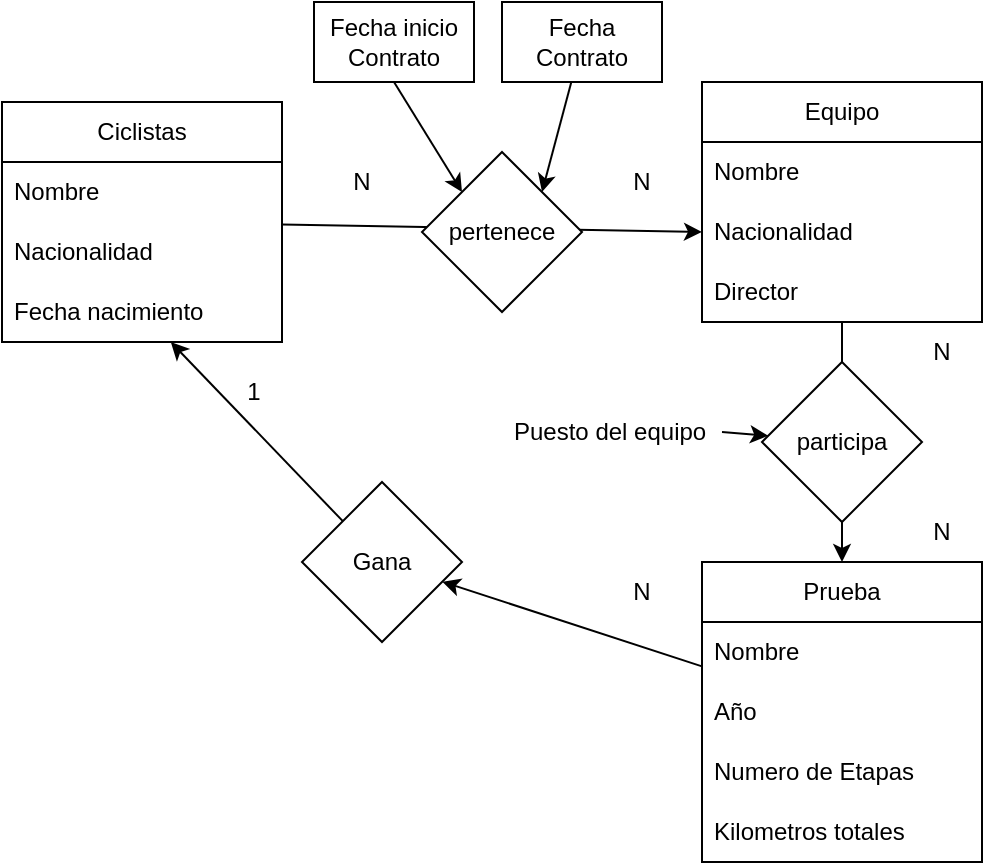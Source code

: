 <mxfile>
    <diagram id="9gbMqu-VR9pyEoC8TWno" name="Page-1">
        <mxGraphModel dx="875" dy="719" grid="1" gridSize="10" guides="1" tooltips="1" connect="1" arrows="1" fold="1" page="1" pageScale="1" pageWidth="1100" pageHeight="850" math="0" shadow="0">
            <root>
                <mxCell id="0"/>
                <mxCell id="1" parent="0"/>
                <mxCell id="85" style="edgeStyle=none;html=1;entryX=0;entryY=0.5;entryDx=0;entryDy=0;" edge="1" parent="1" source="43" target="77">
                    <mxGeometry relative="1" as="geometry"/>
                </mxCell>
                <mxCell id="43" value="Ciclistas" style="swimlane;fontStyle=0;childLayout=stackLayout;horizontal=1;startSize=30;horizontalStack=0;resizeParent=1;resizeParentMax=0;resizeLast=0;collapsible=1;marginBottom=0;whiteSpace=wrap;html=1;" parent="1" vertex="1">
                    <mxGeometry x="50" y="180" width="140" height="120" as="geometry"/>
                </mxCell>
                <mxCell id="44" value="Nombre" style="text;strokeColor=none;fillColor=none;align=left;verticalAlign=middle;spacingLeft=4;spacingRight=4;overflow=hidden;points=[[0,0.5],[1,0.5]];portConstraint=eastwest;rotatable=0;whiteSpace=wrap;html=1;" parent="43" vertex="1">
                    <mxGeometry y="30" width="140" height="30" as="geometry"/>
                </mxCell>
                <mxCell id="73" value="Nacionalidad" style="text;strokeColor=none;fillColor=none;align=left;verticalAlign=middle;spacingLeft=4;spacingRight=4;overflow=hidden;points=[[0,0.5],[1,0.5]];portConstraint=eastwest;rotatable=0;whiteSpace=wrap;html=1;" vertex="1" parent="43">
                    <mxGeometry y="60" width="140" height="30" as="geometry"/>
                </mxCell>
                <mxCell id="74" value="Fecha nacimiento" style="text;strokeColor=none;fillColor=none;align=left;verticalAlign=middle;spacingLeft=4;spacingRight=4;overflow=hidden;points=[[0,0.5],[1,0.5]];portConstraint=eastwest;rotatable=0;whiteSpace=wrap;html=1;" vertex="1" parent="43">
                    <mxGeometry y="90" width="140" height="30" as="geometry"/>
                </mxCell>
                <mxCell id="93" style="edgeStyle=none;html=1;" edge="1" parent="1" source="75" target="81">
                    <mxGeometry relative="1" as="geometry"/>
                </mxCell>
                <mxCell id="75" value="Equipo" style="swimlane;fontStyle=0;childLayout=stackLayout;horizontal=1;startSize=30;horizontalStack=0;resizeParent=1;resizeParentMax=0;resizeLast=0;collapsible=1;marginBottom=0;whiteSpace=wrap;html=1;" vertex="1" parent="1">
                    <mxGeometry x="400" y="170" width="140" height="120" as="geometry"/>
                </mxCell>
                <mxCell id="76" value="Nombre" style="text;strokeColor=none;fillColor=none;align=left;verticalAlign=middle;spacingLeft=4;spacingRight=4;overflow=hidden;points=[[0,0.5],[1,0.5]];portConstraint=eastwest;rotatable=0;whiteSpace=wrap;html=1;" vertex="1" parent="75">
                    <mxGeometry y="30" width="140" height="30" as="geometry"/>
                </mxCell>
                <mxCell id="77" value="Nacionalidad" style="text;strokeColor=none;fillColor=none;align=left;verticalAlign=middle;spacingLeft=4;spacingRight=4;overflow=hidden;points=[[0,0.5],[1,0.5]];portConstraint=eastwest;rotatable=0;whiteSpace=wrap;html=1;" vertex="1" parent="75">
                    <mxGeometry y="60" width="140" height="30" as="geometry"/>
                </mxCell>
                <mxCell id="79" value="Director" style="text;strokeColor=none;fillColor=none;align=left;verticalAlign=middle;spacingLeft=4;spacingRight=4;overflow=hidden;points=[[0,0.5],[1,0.5]];portConstraint=eastwest;rotatable=0;whiteSpace=wrap;html=1;" vertex="1" parent="75">
                    <mxGeometry y="90" width="140" height="30" as="geometry"/>
                </mxCell>
                <mxCell id="100" style="edgeStyle=none;html=1;" edge="1" parent="1" source="102" target="74">
                    <mxGeometry relative="1" as="geometry"/>
                </mxCell>
                <mxCell id="81" value="Prueba" style="swimlane;fontStyle=0;childLayout=stackLayout;horizontal=1;startSize=30;horizontalStack=0;resizeParent=1;resizeParentMax=0;resizeLast=0;collapsible=1;marginBottom=0;whiteSpace=wrap;html=1;" vertex="1" parent="1">
                    <mxGeometry x="400" y="410" width="140" height="150" as="geometry"/>
                </mxCell>
                <mxCell id="82" value="Nombre" style="text;strokeColor=none;fillColor=none;align=left;verticalAlign=middle;spacingLeft=4;spacingRight=4;overflow=hidden;points=[[0,0.5],[1,0.5]];portConstraint=eastwest;rotatable=0;whiteSpace=wrap;html=1;" vertex="1" parent="81">
                    <mxGeometry y="30" width="140" height="30" as="geometry"/>
                </mxCell>
                <mxCell id="83" value="Año" style="text;strokeColor=none;fillColor=none;align=left;verticalAlign=middle;spacingLeft=4;spacingRight=4;overflow=hidden;points=[[0,0.5],[1,0.5]];portConstraint=eastwest;rotatable=0;whiteSpace=wrap;html=1;" vertex="1" parent="81">
                    <mxGeometry y="60" width="140" height="30" as="geometry"/>
                </mxCell>
                <mxCell id="95" value="Numero de Etapas" style="text;strokeColor=none;fillColor=none;align=left;verticalAlign=middle;spacingLeft=4;spacingRight=4;overflow=hidden;points=[[0,0.5],[1,0.5]];portConstraint=eastwest;rotatable=0;whiteSpace=wrap;html=1;" vertex="1" parent="81">
                    <mxGeometry y="90" width="140" height="30" as="geometry"/>
                </mxCell>
                <mxCell id="45" value="Kilometros totales" style="text;strokeColor=none;fillColor=none;align=left;verticalAlign=middle;spacingLeft=4;spacingRight=4;overflow=hidden;points=[[0,0.5],[1,0.5]];portConstraint=eastwest;rotatable=0;whiteSpace=wrap;html=1;" parent="81" vertex="1">
                    <mxGeometry y="120" width="140" height="30" as="geometry"/>
                </mxCell>
                <mxCell id="86" value="pertenece" style="rhombus;whiteSpace=wrap;html=1;" vertex="1" parent="1">
                    <mxGeometry x="260" y="205" width="80" height="80" as="geometry"/>
                </mxCell>
                <mxCell id="91" style="edgeStyle=none;html=1;exitX=0.5;exitY=1;exitDx=0;exitDy=0;entryX=0;entryY=0;entryDx=0;entryDy=0;" edge="1" parent="1" source="87" target="86">
                    <mxGeometry relative="1" as="geometry"/>
                </mxCell>
                <mxCell id="87" value="Fecha inicio Contrato" style="rounded=0;whiteSpace=wrap;html=1;" vertex="1" parent="1">
                    <mxGeometry x="206" y="130" width="80" height="40" as="geometry"/>
                </mxCell>
                <mxCell id="90" style="edgeStyle=none;html=1;entryX=1;entryY=0;entryDx=0;entryDy=0;" edge="1" parent="1" source="88" target="86">
                    <mxGeometry relative="1" as="geometry"/>
                </mxCell>
                <mxCell id="88" value="Fecha Contrato" style="rounded=0;whiteSpace=wrap;html=1;" vertex="1" parent="1">
                    <mxGeometry x="300" y="130" width="80" height="40" as="geometry"/>
                </mxCell>
                <mxCell id="92" value="participa" style="rhombus;whiteSpace=wrap;html=1;" vertex="1" parent="1">
                    <mxGeometry x="430" y="310" width="80" height="80" as="geometry"/>
                </mxCell>
                <mxCell id="101" style="edgeStyle=none;html=1;exitX=1;exitY=0.5;exitDx=0;exitDy=0;" edge="1" parent="1" source="97" target="92">
                    <mxGeometry relative="1" as="geometry"/>
                </mxCell>
                <mxCell id="97" value="Puesto del equipo" style="text;strokeColor=none;fillColor=none;align=left;verticalAlign=middle;spacingLeft=4;spacingRight=4;overflow=hidden;points=[[0,0.5],[1,0.5]];portConstraint=eastwest;rotatable=0;whiteSpace=wrap;html=1;" vertex="1" parent="1">
                    <mxGeometry x="300" y="330" width="110" height="30" as="geometry"/>
                </mxCell>
                <mxCell id="103" value="" style="edgeStyle=none;html=1;" edge="1" parent="1" source="81" target="102">
                    <mxGeometry relative="1" as="geometry">
                        <mxPoint x="400" y="433" as="sourcePoint"/>
                        <mxPoint x="148" y="300" as="targetPoint"/>
                    </mxGeometry>
                </mxCell>
                <mxCell id="102" value="Gana" style="rhombus;whiteSpace=wrap;html=1;rotation=0;" vertex="1" parent="1">
                    <mxGeometry x="200" y="370" width="80" height="80" as="geometry"/>
                </mxCell>
                <mxCell id="105" value="N" style="text;html=1;align=center;verticalAlign=middle;whiteSpace=wrap;rounded=0;" vertex="1" parent="1">
                    <mxGeometry x="340" y="410" width="60" height="30" as="geometry"/>
                </mxCell>
                <mxCell id="106" value="1" style="text;html=1;align=center;verticalAlign=middle;whiteSpace=wrap;rounded=0;" vertex="1" parent="1">
                    <mxGeometry x="146" y="310" width="60" height="30" as="geometry"/>
                </mxCell>
                <mxCell id="108" value="N" style="text;html=1;align=center;verticalAlign=middle;whiteSpace=wrap;rounded=0;" vertex="1" parent="1">
                    <mxGeometry x="490" y="380" width="60" height="30" as="geometry"/>
                </mxCell>
                <mxCell id="109" value="N" style="text;html=1;align=center;verticalAlign=middle;whiteSpace=wrap;rounded=0;" vertex="1" parent="1">
                    <mxGeometry x="490" y="290" width="60" height="30" as="geometry"/>
                </mxCell>
                <mxCell id="110" value="N" style="text;html=1;align=center;verticalAlign=middle;whiteSpace=wrap;rounded=0;" vertex="1" parent="1">
                    <mxGeometry x="340" y="205" width="60" height="30" as="geometry"/>
                </mxCell>
                <mxCell id="111" value="N" style="text;html=1;align=center;verticalAlign=middle;whiteSpace=wrap;rounded=0;" vertex="1" parent="1">
                    <mxGeometry x="200" y="205" width="60" height="30" as="geometry"/>
                </mxCell>
            </root>
        </mxGraphModel>
    </diagram>
</mxfile>